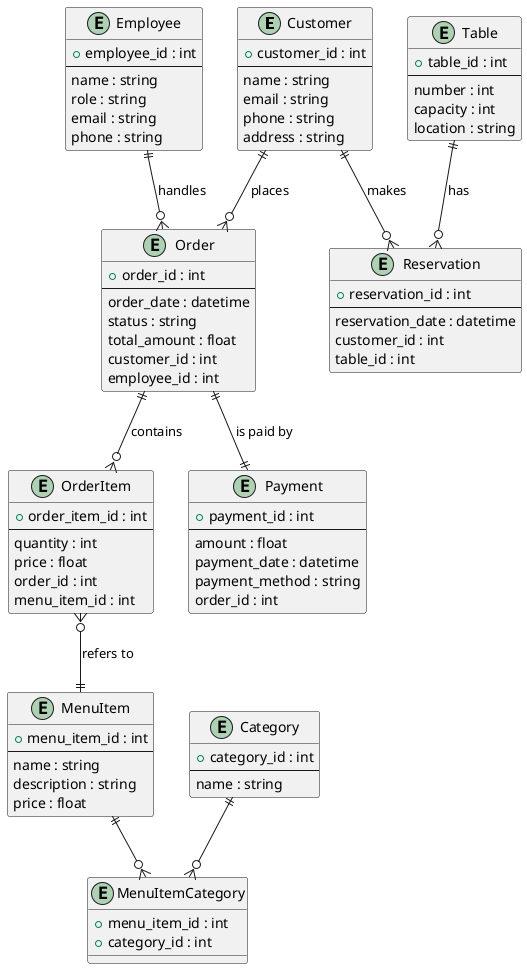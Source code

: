 @startuml

entity Customer {
    + customer_id : int
    ---
    name : string
    email : string
    phone : string
    address : string
}

entity Order {
    + order_id : int
    ---
    order_date : datetime
    status : string
    total_amount : float
    customer_id : int
    employee_id : int
}

entity OrderItem {
    + order_item_id : int
    ---
    quantity : int
    price : float
    order_id : int
    menu_item_id : int
}

entity MenuItem {
    + menu_item_id : int
    ---
    name : string
    description : string
    price : float
}

entity Category {
    + category_id : int
    ---
    name : string
}

entity MenuItemCategory {
    + menu_item_id : int
    + category_id : int
}

entity Employee {
    + employee_id : int
    ---
    name : string
    role : string
    email : string
    phone : string
}

entity Payment {
    + payment_id : int
    ---
    amount : float
    payment_date : datetime
    payment_method : string
    order_id : int
}

entity Table {
    + table_id : int
    ---
    number : int
    capacity : int
    location : string
}

entity Reservation {
    + reservation_id : int
    ---
    reservation_date : datetime
    customer_id : int
    table_id : int
}

Customer ||--o{ Order : places
Order ||--o{ OrderItem : contains
OrderItem }o--|| MenuItem : refers to
Employee ||--o{ Order : handles
Order ||--|| Payment : is paid by
Table ||--o{ Reservation : has
Customer ||--o{ Reservation : makes

MenuItem ||--o{ MenuItemCategory
Category ||--o{ MenuItemCategory

@enduml
